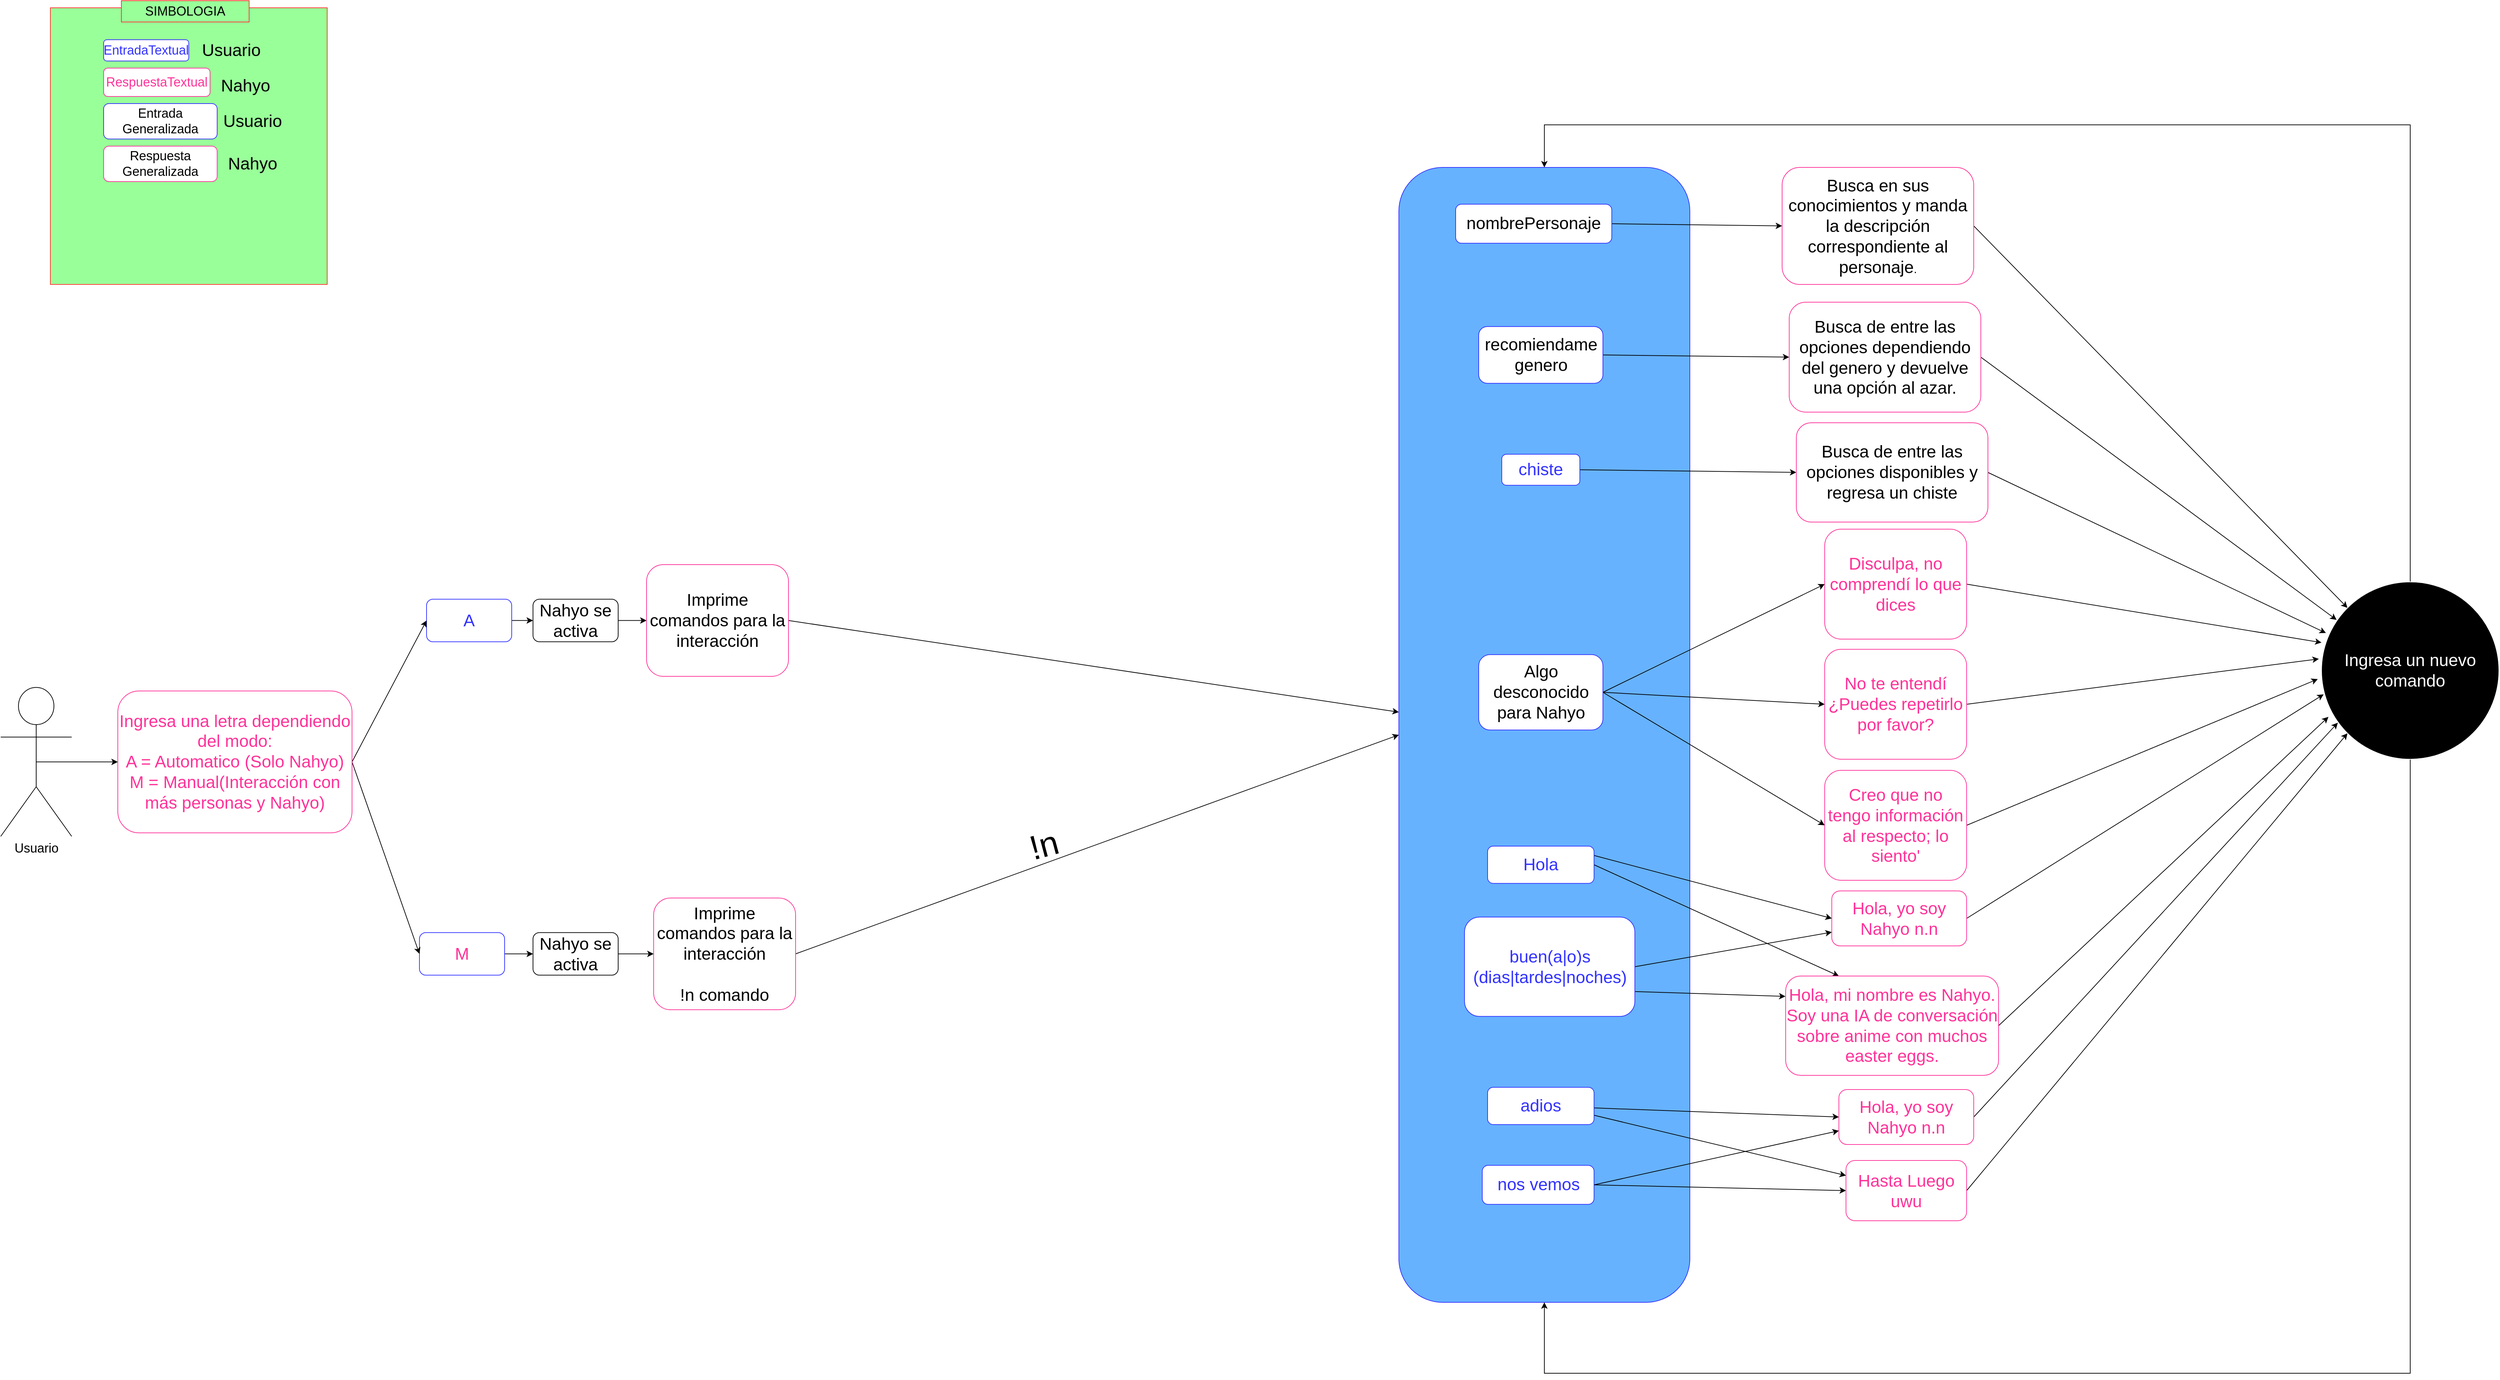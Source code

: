 <mxfile version="18.2.0" type="github">
  <diagram id="y0lm4xWFlt4G_mDsejn6" name="Page-1">
    <mxGraphModel dx="5516" dy="2578" grid="1" gridSize="10" guides="1" tooltips="1" connect="1" arrows="1" fold="1" page="1" pageScale="1" pageWidth="1100" pageHeight="1700" math="0" shadow="0">
      <root>
        <mxCell id="0" />
        <mxCell id="1" parent="0" />
        <mxCell id="Rr0noc_8IirMrVHqaUuR-71" value="" style="rounded=1;whiteSpace=wrap;html=1;fontSize=24;fontColor=#FFFFFF;strokeColor=#3333FF;fillColor=#66B2FF;direction=south;" vertex="1" parent="1">
          <mxGeometry x="-380" y="-300" width="410" height="1600" as="geometry" />
        </mxCell>
        <mxCell id="6b0wmNzjnd70WcM3Avmy-1" value="" style="whiteSpace=wrap;html=1;aspect=fixed;labelBackgroundColor=none;fontSize=18;fontColor=#000000;strokeColor=#FF3333;fillColor=#99FF99;" parent="1" vertex="1">
          <mxGeometry x="-2280" y="-525" width="390" height="390" as="geometry" />
        </mxCell>
        <mxCell id="6b0wmNzjnd70WcM3Avmy-2" style="rounded=0;orthogonalLoop=1;jettySize=auto;html=1;entryX=0;entryY=0.5;entryDx=0;entryDy=0;exitX=1;exitY=0.25;exitDx=0;exitDy=0;" parent="1" source="6b0wmNzjnd70WcM3Avmy-4" target="6b0wmNzjnd70WcM3Avmy-8" edge="1">
          <mxGeometry relative="1" as="geometry">
            <mxPoint x="270" y="767.5" as="targetPoint" />
          </mxGeometry>
        </mxCell>
        <mxCell id="6b0wmNzjnd70WcM3Avmy-3" style="rounded=0;orthogonalLoop=1;jettySize=auto;html=1;exitX=1;exitY=0.5;exitDx=0;exitDy=0;entryX=0.25;entryY=0;entryDx=0;entryDy=0;" parent="1" source="6b0wmNzjnd70WcM3Avmy-4" target="6b0wmNzjnd70WcM3Avmy-9" edge="1">
          <mxGeometry relative="1" as="geometry" />
        </mxCell>
        <mxCell id="6b0wmNzjnd70WcM3Avmy-4" value="&lt;div&gt;&lt;font style=&quot;font-size: 24px;&quot; color=&quot;#3333FF&quot;&gt;Hola&lt;/font&gt;&lt;/div&gt;" style="rounded=1;whiteSpace=wrap;html=1;strokeColor=#3333FF;" parent="1" vertex="1">
          <mxGeometry x="-255" y="656.88" width="150" height="52.5" as="geometry" />
        </mxCell>
        <mxCell id="6b0wmNzjnd70WcM3Avmy-5" style="rounded=0;orthogonalLoop=1;jettySize=auto;html=1;exitX=1;exitY=0.75;exitDx=0;exitDy=0;entryX=-0.001;entryY=0.205;entryDx=0;entryDy=0;entryPerimeter=0;" parent="1" source="6b0wmNzjnd70WcM3Avmy-7" target="6b0wmNzjnd70WcM3Avmy-9" edge="1">
          <mxGeometry relative="1" as="geometry" />
        </mxCell>
        <mxCell id="6b0wmNzjnd70WcM3Avmy-6" style="edgeStyle=none;rounded=0;orthogonalLoop=1;jettySize=auto;html=1;exitX=1;exitY=0.5;exitDx=0;exitDy=0;entryX=0;entryY=0.75;entryDx=0;entryDy=0;" parent="1" source="6b0wmNzjnd70WcM3Avmy-7" target="6b0wmNzjnd70WcM3Avmy-8" edge="1">
          <mxGeometry relative="1" as="geometry" />
        </mxCell>
        <mxCell id="6b0wmNzjnd70WcM3Avmy-7" value="&lt;font style=&quot;font-size: 24px;&quot; color=&quot;#3333FF&quot;&gt;buen(a|o)s (dias|tardes|noches)&lt;/font&gt;" style="rounded=1;whiteSpace=wrap;html=1;strokeColor=#3333FF;" parent="1" vertex="1">
          <mxGeometry x="-287.5" y="756.88" width="240" height="140" as="geometry" />
        </mxCell>
        <mxCell id="Rr0noc_8IirMrVHqaUuR-65" style="edgeStyle=none;rounded=0;orthogonalLoop=1;jettySize=auto;html=1;exitX=1;exitY=0.5;exitDx=0;exitDy=0;fontSize=24;fontColor=#FFFFFF;entryX=0.012;entryY=0.634;entryDx=0;entryDy=0;entryPerimeter=0;" edge="1" parent="1" source="6b0wmNzjnd70WcM3Avmy-8" target="Rr0noc_8IirMrVHqaUuR-58">
          <mxGeometry relative="1" as="geometry">
            <mxPoint x="900" y="300" as="targetPoint" />
          </mxGeometry>
        </mxCell>
        <mxCell id="6b0wmNzjnd70WcM3Avmy-8" value="&lt;font style=&quot;font-size: 24px;&quot; color=&quot;#FF3399&quot;&gt;Hola, yo soy Nahyo n.n&lt;/font&gt;" style="rounded=1;whiteSpace=wrap;html=1;strokeColor=#FF3399;" parent="1" vertex="1">
          <mxGeometry x="230" y="720" width="190" height="77.5" as="geometry" />
        </mxCell>
        <mxCell id="Rr0noc_8IirMrVHqaUuR-66" style="edgeStyle=none;rounded=0;orthogonalLoop=1;jettySize=auto;html=1;exitX=1;exitY=0.5;exitDx=0;exitDy=0;entryX=0.039;entryY=0.761;entryDx=0;entryDy=0;entryPerimeter=0;fontSize=24;fontColor=#FFFFFF;" edge="1" parent="1" source="6b0wmNzjnd70WcM3Avmy-9" target="Rr0noc_8IirMrVHqaUuR-58">
          <mxGeometry relative="1" as="geometry" />
        </mxCell>
        <mxCell id="6b0wmNzjnd70WcM3Avmy-9" value="&lt;font style=&quot;font-size: 24px;&quot; color=&quot;#FF3399&quot;&gt;Hola, mi nombre es Nahyo. Soy una IA de conversación sobre anime con muchos easter eggs.&lt;/font&gt;" style="rounded=1;whiteSpace=wrap;html=1;strokeColor=#FF3399;" parent="1" vertex="1">
          <mxGeometry x="165" y="840" width="300" height="140" as="geometry" />
        </mxCell>
        <mxCell id="6b0wmNzjnd70WcM3Avmy-10" value="&lt;font style=&quot;font-size: 18px;&quot; color=&quot;#3333FF&quot;&gt;EntradaTextual&lt;/font&gt; " style="rounded=1;whiteSpace=wrap;html=1;strokeColor=#3333FF;fillColor=#FFFFFF;" parent="1" vertex="1">
          <mxGeometry x="-2205" y="-480" width="120" height="30" as="geometry" />
        </mxCell>
        <mxCell id="6b0wmNzjnd70WcM3Avmy-11" value="&lt;font style=&quot;font-size: 24px;&quot;&gt;Usuario&lt;/font&gt;" style="text;html=1;strokeColor=none;fillColor=none;align=center;verticalAlign=middle;whiteSpace=wrap;rounded=0;" parent="1" vertex="1">
          <mxGeometry x="-2055" y="-480" width="60" height="30" as="geometry" />
        </mxCell>
        <mxCell id="6b0wmNzjnd70WcM3Avmy-12" value="&lt;font style=&quot;font-size: 18px;&quot; color=&quot;#FF3399&quot;&gt;RespuestaTextual&lt;/font&gt;" style="rounded=1;whiteSpace=wrap;html=1;strokeColor=#FF3399;fillColor=#FFFFFF;" parent="1" vertex="1">
          <mxGeometry x="-2205" y="-440" width="150" height="40" as="geometry" />
        </mxCell>
        <mxCell id="6b0wmNzjnd70WcM3Avmy-13" value="&lt;font style=&quot;font-size: 24px;&quot;&gt;Nahyo&lt;/font&gt;" style="text;html=1;strokeColor=none;fillColor=none;align=center;verticalAlign=middle;whiteSpace=wrap;rounded=0;" parent="1" vertex="1">
          <mxGeometry x="-2035" y="-430" width="60" height="30" as="geometry" />
        </mxCell>
        <mxCell id="6b0wmNzjnd70WcM3Avmy-14" value="&lt;font style=&quot;font-size: 18px;&quot;&gt;Entrada Generalizada&lt;/font&gt;" style="rounded=1;whiteSpace=wrap;html=1;strokeColor=#3333FF;fillColor=#FFFFFF;" parent="1" vertex="1">
          <mxGeometry x="-2205" y="-390" width="160" height="50" as="geometry" />
        </mxCell>
        <mxCell id="6b0wmNzjnd70WcM3Avmy-16" value="&lt;font style=&quot;font-size: 18px;&quot;&gt;Respuesta Generalizada&lt;/font&gt;" style="rounded=1;whiteSpace=wrap;html=1;strokeColor=#FF3399;fillColor=#FFFFFF;" parent="1" vertex="1">
          <mxGeometry x="-2205" y="-330" width="160" height="50" as="geometry" />
        </mxCell>
        <mxCell id="6b0wmNzjnd70WcM3Avmy-17" value="&lt;font style=&quot;font-size: 24px;&quot;&gt;Nahyo&lt;/font&gt;" style="text;html=1;strokeColor=none;fillColor=none;align=center;verticalAlign=middle;whiteSpace=wrap;rounded=0;" parent="1" vertex="1">
          <mxGeometry x="-2025" y="-320" width="60" height="30" as="geometry" />
        </mxCell>
        <mxCell id="6b0wmNzjnd70WcM3Avmy-18" value="SIMBOLOGIA" style="text;html=1;strokeColor=#FF3333;fillColor=#99FF99;align=center;verticalAlign=middle;whiteSpace=wrap;rounded=0;labelBackgroundColor=none;fontSize=18;fontColor=#000000;" parent="1" vertex="1">
          <mxGeometry x="-2180" y="-535" width="180" height="30" as="geometry" />
        </mxCell>
        <mxCell id="6b0wmNzjnd70WcM3Avmy-19" style="edgeStyle=none;rounded=0;orthogonalLoop=1;jettySize=auto;html=1;exitX=1;exitY=0.5;exitDx=0;exitDy=0;entryX=0;entryY=0.5;entryDx=0;entryDy=0;fontSize=18;" parent="1" source="6b0wmNzjnd70WcM3Avmy-20" target="6b0wmNzjnd70WcM3Avmy-21" edge="1">
          <mxGeometry relative="1" as="geometry" />
        </mxCell>
        <mxCell id="6b0wmNzjnd70WcM3Avmy-20" value="&lt;font style=&quot;font-size: 24px;&quot;&gt;nombrePersonaje&lt;/font&gt;" style="rounded=1;whiteSpace=wrap;html=1;strokeColor=#3333FF;" parent="1" vertex="1">
          <mxGeometry x="-300" y="-248.12" width="220" height="55" as="geometry" />
        </mxCell>
        <mxCell id="Rr0noc_8IirMrVHqaUuR-59" style="edgeStyle=none;rounded=0;orthogonalLoop=1;jettySize=auto;html=1;exitX=1;exitY=0.5;exitDx=0;exitDy=0;entryX=0;entryY=0;entryDx=0;entryDy=0;fontSize=24;fontColor=#FFFFFF;" edge="1" parent="1" source="6b0wmNzjnd70WcM3Avmy-21" target="Rr0noc_8IirMrVHqaUuR-58">
          <mxGeometry relative="1" as="geometry" />
        </mxCell>
        <mxCell id="6b0wmNzjnd70WcM3Avmy-21" value="&lt;div&gt;&lt;font style=&quot;font-size: 24px;&quot;&gt;Busca en sus conocimientos y manda la descripción correspondiente al personaje&lt;/font&gt;&lt;font size=&quot;3&quot;&gt;.&lt;/font&gt;&lt;/div&gt;" style="rounded=1;whiteSpace=wrap;html=1;strokeColor=#FF3399;" parent="1" vertex="1">
          <mxGeometry x="160" y="-300" width="270" height="165" as="geometry" />
        </mxCell>
        <mxCell id="F1ygYG-BHUm1ro31WrMz-1" style="edgeStyle=none;rounded=0;orthogonalLoop=1;jettySize=auto;html=1;exitX=1;exitY=0.5;exitDx=0;exitDy=0;entryX=0;entryY=0.5;entryDx=0;entryDy=0;fontSize=18;" parent="1" source="F1ygYG-BHUm1ro31WrMz-2" target="F1ygYG-BHUm1ro31WrMz-3" edge="1">
          <mxGeometry relative="1" as="geometry" />
        </mxCell>
        <mxCell id="F1ygYG-BHUm1ro31WrMz-2" value="&lt;font style=&quot;font-size: 24px;&quot;&gt;recomiendame genero&lt;/font&gt;" style="rounded=1;whiteSpace=wrap;html=1;strokeColor=#3333FF;" parent="1" vertex="1">
          <mxGeometry x="-267.5" y="-75.62" width="175" height="80" as="geometry" />
        </mxCell>
        <mxCell id="Rr0noc_8IirMrVHqaUuR-60" style="edgeStyle=none;rounded=0;orthogonalLoop=1;jettySize=auto;html=1;exitX=1;exitY=0.5;exitDx=0;exitDy=0;fontSize=24;fontColor=#FFFFFF;entryX=0.085;entryY=0.214;entryDx=0;entryDy=0;entryPerimeter=0;" edge="1" parent="1" source="F1ygYG-BHUm1ro31WrMz-3" target="Rr0noc_8IirMrVHqaUuR-58">
          <mxGeometry relative="1" as="geometry" />
        </mxCell>
        <mxCell id="F1ygYG-BHUm1ro31WrMz-3" value="&lt;font style=&quot;font-size: 24px;&quot;&gt;Busca de entre las opciones dependiendo del genero y devuelve una opción al azar.&lt;/font&gt;" style="rounded=1;whiteSpace=wrap;html=1;strokeColor=#FF3399;" parent="1" vertex="1">
          <mxGeometry x="170" y="-110" width="270" height="155" as="geometry" />
        </mxCell>
        <mxCell id="F1ygYG-BHUm1ro31WrMz-36" style="edgeStyle=none;rounded=0;orthogonalLoop=1;jettySize=auto;html=1;exitX=0.5;exitY=0.5;exitDx=0;exitDy=0;exitPerimeter=0;fontSize=24;entryX=0;entryY=0.5;entryDx=0;entryDy=0;" parent="1" source="F1ygYG-BHUm1ro31WrMz-7" target="F1ygYG-BHUm1ro31WrMz-35" edge="1">
          <mxGeometry relative="1" as="geometry">
            <mxPoint x="-1900" y="558.75" as="targetPoint" />
          </mxGeometry>
        </mxCell>
        <mxCell id="F1ygYG-BHUm1ro31WrMz-7" value="Usuario" style="shape=umlActor;verticalLabelPosition=bottom;verticalAlign=top;html=1;outlineConnect=0;fontSize=18;" parent="1" vertex="1">
          <mxGeometry x="-2350" y="433.13" width="100" height="210" as="geometry" />
        </mxCell>
        <mxCell id="F1ygYG-BHUm1ro31WrMz-10" value="&lt;font style=&quot;font-size: 24px;&quot;&gt;Usuario&lt;/font&gt;" style="text;html=1;strokeColor=none;fillColor=none;align=center;verticalAlign=middle;whiteSpace=wrap;rounded=0;" parent="1" vertex="1">
          <mxGeometry x="-2025" y="-380" width="60" height="30" as="geometry" />
        </mxCell>
        <mxCell id="F1ygYG-BHUm1ro31WrMz-25" style="edgeStyle=none;rounded=0;orthogonalLoop=1;jettySize=auto;html=1;exitX=1;exitY=0.5;exitDx=0;exitDy=0;entryX=0;entryY=0.5;entryDx=0;entryDy=0;fontSize=24;" parent="1" source="F1ygYG-BHUm1ro31WrMz-14" target="F1ygYG-BHUm1ro31WrMz-19" edge="1">
          <mxGeometry relative="1" as="geometry" />
        </mxCell>
        <mxCell id="F1ygYG-BHUm1ro31WrMz-14" value="&lt;font color=&quot;#3333FF&quot;&gt;A&lt;/font&gt;" style="rounded=1;whiteSpace=wrap;html=1;fontSize=24;strokeColor=#3333FF;" parent="1" vertex="1">
          <mxGeometry x="-1750" y="308.75" width="120" height="60" as="geometry" />
        </mxCell>
        <mxCell id="F1ygYG-BHUm1ro31WrMz-24" style="edgeStyle=none;rounded=0;orthogonalLoop=1;jettySize=auto;html=1;exitX=1;exitY=0.5;exitDx=0;exitDy=0;entryX=0;entryY=0.5;entryDx=0;entryDy=0;fontSize=24;" parent="1" source="F1ygYG-BHUm1ro31WrMz-15" target="F1ygYG-BHUm1ro31WrMz-23" edge="1">
          <mxGeometry relative="1" as="geometry" />
        </mxCell>
        <mxCell id="F1ygYG-BHUm1ro31WrMz-15" value="&lt;font color=&quot;#FF3399&quot;&gt;M&lt;/font&gt;" style="rounded=1;whiteSpace=wrap;html=1;fontSize=24;strokeColor=#3333FF;" parent="1" vertex="1">
          <mxGeometry x="-1760" y="778.75" width="120" height="60" as="geometry" />
        </mxCell>
        <mxCell id="Rr0noc_8IirMrVHqaUuR-5" style="edgeStyle=none;rounded=0;orthogonalLoop=1;jettySize=auto;html=1;exitX=1;exitY=0.5;exitDx=0;exitDy=0;fontSize=24;entryX=0;entryY=0.5;entryDx=0;entryDy=0;" edge="1" parent="1" source="F1ygYG-BHUm1ro31WrMz-19" target="Rr0noc_8IirMrVHqaUuR-1">
          <mxGeometry relative="1" as="geometry">
            <mxPoint x="-1120" y="308.75" as="targetPoint" />
          </mxGeometry>
        </mxCell>
        <mxCell id="F1ygYG-BHUm1ro31WrMz-19" value="Nahyo se activa" style="rounded=1;whiteSpace=wrap;html=1;fontSize=24;" parent="1" vertex="1">
          <mxGeometry x="-1600" y="308.75" width="120" height="60" as="geometry" />
        </mxCell>
        <mxCell id="Rr0noc_8IirMrVHqaUuR-3" style="edgeStyle=none;rounded=0;orthogonalLoop=1;jettySize=auto;html=1;exitX=1;exitY=0.5;exitDx=0;exitDy=0;entryX=0;entryY=0.5;entryDx=0;entryDy=0;fontSize=24;" edge="1" parent="1" source="F1ygYG-BHUm1ro31WrMz-23" target="Rr0noc_8IirMrVHqaUuR-6">
          <mxGeometry relative="1" as="geometry" />
        </mxCell>
        <mxCell id="F1ygYG-BHUm1ro31WrMz-23" value="Nahyo se activa" style="rounded=1;whiteSpace=wrap;html=1;fontSize=24;" parent="1" vertex="1">
          <mxGeometry x="-1600" y="778.75" width="120" height="60" as="geometry" />
        </mxCell>
        <mxCell id="F1ygYG-BHUm1ro31WrMz-37" style="edgeStyle=none;rounded=0;orthogonalLoop=1;jettySize=auto;html=1;exitX=1;exitY=0.5;exitDx=0;exitDy=0;entryX=0;entryY=0.5;entryDx=0;entryDy=0;fontSize=24;" parent="1" source="F1ygYG-BHUm1ro31WrMz-35" target="F1ygYG-BHUm1ro31WrMz-14" edge="1">
          <mxGeometry relative="1" as="geometry" />
        </mxCell>
        <mxCell id="F1ygYG-BHUm1ro31WrMz-38" style="edgeStyle=none;rounded=0;orthogonalLoop=1;jettySize=auto;html=1;exitX=1;exitY=0.5;exitDx=0;exitDy=0;entryX=0;entryY=0.5;entryDx=0;entryDy=0;fontSize=24;" parent="1" source="F1ygYG-BHUm1ro31WrMz-35" target="F1ygYG-BHUm1ro31WrMz-15" edge="1">
          <mxGeometry relative="1" as="geometry" />
        </mxCell>
        <mxCell id="F1ygYG-BHUm1ro31WrMz-35" value="&lt;div&gt;&lt;font style=&quot;font-size: 24px;&quot; color=&quot;#FF3399&quot;&gt;Ingresa una letra dependiendo del modo:&lt;/font&gt;&lt;/div&gt;&lt;div&gt;&lt;font style=&quot;font-size: 24px;&quot; color=&quot;#FF3399&quot;&gt;A = Automatico (Solo Nahyo)&lt;br&gt;&lt;/font&gt;&lt;/div&gt;&lt;div&gt;&lt;font style=&quot;font-size: 24px;&quot; color=&quot;#FF3399&quot;&gt;M = Manual(Interacción con más personas y Nahyo)&lt;/font&gt;&lt;font color=&quot;#FF3399&quot;&gt;&lt;br&gt;&lt;/font&gt;&lt;/div&gt;" style="rounded=1;whiteSpace=wrap;html=1;strokeColor=#FF3399;" parent="1" vertex="1">
          <mxGeometry x="-2185" y="438.13" width="330" height="200" as="geometry" />
        </mxCell>
        <mxCell id="Rr0noc_8IirMrVHqaUuR-75" style="edgeStyle=none;rounded=0;orthogonalLoop=1;jettySize=auto;html=1;exitX=1;exitY=0.5;exitDx=0;exitDy=0;fontSize=48;fontColor=#000000;entryX=0.48;entryY=1;entryDx=0;entryDy=0;entryPerimeter=0;" edge="1" parent="1" source="Rr0noc_8IirMrVHqaUuR-1" target="Rr0noc_8IirMrVHqaUuR-71">
          <mxGeometry relative="1" as="geometry" />
        </mxCell>
        <mxCell id="Rr0noc_8IirMrVHqaUuR-1" value="&lt;font style=&quot;font-size: 24px;&quot;&gt;Imprime comandos para la interacción&lt;/font&gt;" style="rounded=1;whiteSpace=wrap;html=1;strokeColor=#FF3399;" vertex="1" parent="1">
          <mxGeometry x="-1440" y="260" width="200" height="157.5" as="geometry" />
        </mxCell>
        <mxCell id="Rr0noc_8IirMrVHqaUuR-72" style="rounded=0;orthogonalLoop=1;jettySize=auto;html=1;exitX=1;exitY=0.5;exitDx=0;exitDy=0;fontSize=24;fontColor=#FFFFFF;entryX=0.5;entryY=1;entryDx=0;entryDy=0;" edge="1" parent="1" source="Rr0noc_8IirMrVHqaUuR-6" target="Rr0noc_8IirMrVHqaUuR-71">
          <mxGeometry relative="1" as="geometry" />
        </mxCell>
        <mxCell id="Rr0noc_8IirMrVHqaUuR-6" value="&lt;div&gt;&lt;font style=&quot;font-size: 24px;&quot;&gt;Imprime comandos para la interacción&lt;/font&gt;&lt;/div&gt;&lt;div&gt;&lt;font style=&quot;font-size: 24px;&quot;&gt;&lt;br&gt;&lt;/font&gt;&lt;/div&gt;&lt;div&gt;&lt;font style=&quot;font-size: 24px;&quot;&gt;!n comando &lt;br&gt;&lt;/font&gt;&lt;/div&gt;" style="rounded=1;whiteSpace=wrap;html=1;strokeColor=#FF3399;" vertex="1" parent="1">
          <mxGeometry x="-1430" y="730" width="200" height="157.5" as="geometry" />
        </mxCell>
        <mxCell id="Rr0noc_8IirMrVHqaUuR-10" style="edgeStyle=none;rounded=0;orthogonalLoop=1;jettySize=auto;html=1;exitX=1;exitY=0.5;exitDx=0;exitDy=0;entryX=0;entryY=0.5;entryDx=0;entryDy=0;fontSize=18;" edge="1" parent="1" source="Rr0noc_8IirMrVHqaUuR-11" target="Rr0noc_8IirMrVHqaUuR-12">
          <mxGeometry relative="1" as="geometry" />
        </mxCell>
        <mxCell id="Rr0noc_8IirMrVHqaUuR-11" value="&lt;font style=&quot;font-size: 24px;&quot; color=&quot;#3333FF&quot;&gt;chiste&lt;/font&gt;" style="rounded=1;whiteSpace=wrap;html=1;strokeColor=#3333FF;" vertex="1" parent="1">
          <mxGeometry x="-235" y="104.38" width="110" height="43.75" as="geometry" />
        </mxCell>
        <mxCell id="Rr0noc_8IirMrVHqaUuR-61" style="edgeStyle=none;rounded=0;orthogonalLoop=1;jettySize=auto;html=1;exitX=1;exitY=0.5;exitDx=0;exitDy=0;fontSize=24;fontColor=#FFFFFF;entryX=0.025;entryY=0.288;entryDx=0;entryDy=0;entryPerimeter=0;" edge="1" parent="1" source="Rr0noc_8IirMrVHqaUuR-12" target="Rr0noc_8IirMrVHqaUuR-58">
          <mxGeometry relative="1" as="geometry" />
        </mxCell>
        <mxCell id="Rr0noc_8IirMrVHqaUuR-12" value="&lt;font style=&quot;font-size: 24px;&quot;&gt;Busca de entre las opciones disponibles y regresa un chiste&lt;br&gt;&lt;/font&gt;" style="rounded=1;whiteSpace=wrap;html=1;strokeColor=#FF3399;" vertex="1" parent="1">
          <mxGeometry x="180" y="60.0" width="270" height="140" as="geometry" />
        </mxCell>
        <mxCell id="Rr0noc_8IirMrVHqaUuR-14" style="edgeStyle=none;rounded=0;orthogonalLoop=1;jettySize=auto;html=1;exitX=1;exitY=0.5;exitDx=0;exitDy=0;entryX=0;entryY=0.5;entryDx=0;entryDy=0;fontSize=18;" edge="1" parent="1" source="Rr0noc_8IirMrVHqaUuR-15" target="Rr0noc_8IirMrVHqaUuR-16">
          <mxGeometry relative="1" as="geometry" />
        </mxCell>
        <mxCell id="Rr0noc_8IirMrVHqaUuR-22" style="rounded=0;orthogonalLoop=1;jettySize=auto;html=1;exitX=1;exitY=0.5;exitDx=0;exitDy=0;entryX=0;entryY=0.5;entryDx=0;entryDy=0;fontSize=24;fontColor=#FF3399;" edge="1" parent="1" source="Rr0noc_8IirMrVHqaUuR-15" target="Rr0noc_8IirMrVHqaUuR-21">
          <mxGeometry relative="1" as="geometry" />
        </mxCell>
        <mxCell id="Rr0noc_8IirMrVHqaUuR-26" style="edgeStyle=none;rounded=0;orthogonalLoop=1;jettySize=auto;html=1;exitX=1;exitY=0.5;exitDx=0;exitDy=0;entryX=0;entryY=0.5;entryDx=0;entryDy=0;fontSize=24;fontColor=#FF3399;" edge="1" parent="1" source="Rr0noc_8IirMrVHqaUuR-15" target="Rr0noc_8IirMrVHqaUuR-24">
          <mxGeometry relative="1" as="geometry" />
        </mxCell>
        <mxCell id="Rr0noc_8IirMrVHqaUuR-15" value="&lt;font style=&quot;font-size: 24px;&quot;&gt;Algo desconocido para Nahyo&lt;/font&gt;" style="rounded=1;whiteSpace=wrap;html=1;strokeColor=#3333FF;" vertex="1" parent="1">
          <mxGeometry x="-267.5" y="386.88" width="175" height="106.25" as="geometry" />
        </mxCell>
        <mxCell id="Rr0noc_8IirMrVHqaUuR-63" style="edgeStyle=none;rounded=0;orthogonalLoop=1;jettySize=auto;html=1;exitX=1;exitY=0.5;exitDx=0;exitDy=0;entryX=-0.015;entryY=0.434;entryDx=0;entryDy=0;entryPerimeter=0;fontSize=24;fontColor=#FFFFFF;" edge="1" parent="1" source="Rr0noc_8IirMrVHqaUuR-16" target="Rr0noc_8IirMrVHqaUuR-58">
          <mxGeometry relative="1" as="geometry" />
        </mxCell>
        <mxCell id="Rr0noc_8IirMrVHqaUuR-16" value="&lt;font style=&quot;font-size: 24px;&quot; color=&quot;#FF3399&quot;&gt;No te entendí ¿Puedes repetirlo por favor?&lt;/font&gt;" style="rounded=1;whiteSpace=wrap;html=1;strokeColor=#FF3399;" vertex="1" parent="1">
          <mxGeometry x="220" y="379.38" width="200" height="155" as="geometry" />
        </mxCell>
        <mxCell id="Rr0noc_8IirMrVHqaUuR-64" style="edgeStyle=none;rounded=0;orthogonalLoop=1;jettySize=auto;html=1;exitX=1;exitY=0.5;exitDx=0;exitDy=0;entryX=-0.021;entryY=0.548;entryDx=0;entryDy=0;fontSize=24;fontColor=#FFFFFF;entryPerimeter=0;" edge="1" parent="1" source="Rr0noc_8IirMrVHqaUuR-21" target="Rr0noc_8IirMrVHqaUuR-58">
          <mxGeometry relative="1" as="geometry" />
        </mxCell>
        <mxCell id="Rr0noc_8IirMrVHqaUuR-21" value="&lt;font style=&quot;font-size: 24px;&quot; color=&quot;#FF3399&quot;&gt;Creo que no tengo información al respecto; lo siento&#39;&lt;br&gt;&lt;/font&gt;" style="rounded=1;whiteSpace=wrap;html=1;strokeColor=#FF3399;" vertex="1" parent="1">
          <mxGeometry x="220" y="550" width="200" height="155" as="geometry" />
        </mxCell>
        <mxCell id="Rr0noc_8IirMrVHqaUuR-62" style="edgeStyle=none;rounded=0;orthogonalLoop=1;jettySize=auto;html=1;exitX=1;exitY=0.5;exitDx=0;exitDy=0;entryX=0;entryY=0.342;entryDx=0;entryDy=0;entryPerimeter=0;fontSize=24;fontColor=#FFFFFF;" edge="1" parent="1" source="Rr0noc_8IirMrVHqaUuR-24" target="Rr0noc_8IirMrVHqaUuR-58">
          <mxGeometry relative="1" as="geometry" />
        </mxCell>
        <mxCell id="Rr0noc_8IirMrVHqaUuR-24" value="&lt;font style=&quot;font-size: 24px;&quot; color=&quot;#FF3399&quot;&gt;Disculpa, no comprendí lo que dices&lt;br&gt;&lt;/font&gt;" style="rounded=1;whiteSpace=wrap;html=1;strokeColor=#FF3399;" vertex="1" parent="1">
          <mxGeometry x="220" y="210" width="200" height="155" as="geometry" />
        </mxCell>
        <mxCell id="Rr0noc_8IirMrVHqaUuR-42" style="rounded=0;orthogonalLoop=1;jettySize=auto;html=1;entryX=0;entryY=0.5;entryDx=0;entryDy=0;" edge="1" parent="1" source="Rr0noc_8IirMrVHqaUuR-44" target="Rr0noc_8IirMrVHqaUuR-48">
          <mxGeometry relative="1" as="geometry">
            <mxPoint x="280" y="1077.5" as="targetPoint" />
          </mxGeometry>
        </mxCell>
        <mxCell id="Rr0noc_8IirMrVHqaUuR-43" style="rounded=0;orthogonalLoop=1;jettySize=auto;html=1;exitX=1;exitY=0.75;exitDx=0;exitDy=0;entryX=0;entryY=0.25;entryDx=0;entryDy=0;" edge="1" parent="1" source="Rr0noc_8IirMrVHqaUuR-44" target="Rr0noc_8IirMrVHqaUuR-49">
          <mxGeometry relative="1" as="geometry" />
        </mxCell>
        <mxCell id="Rr0noc_8IirMrVHqaUuR-44" value="&lt;font style=&quot;font-size: 24px;&quot; color=&quot;#3333FF&quot;&gt;adios&lt;/font&gt;" style="rounded=1;whiteSpace=wrap;html=1;strokeColor=#3333FF;" vertex="1" parent="1">
          <mxGeometry x="-255" y="996.88" width="150" height="52.5" as="geometry" />
        </mxCell>
        <mxCell id="Rr0noc_8IirMrVHqaUuR-45" style="rounded=0;orthogonalLoop=1;jettySize=auto;html=1;exitX=1;exitY=0.5;exitDx=0;exitDy=0;entryX=0;entryY=0.5;entryDx=0;entryDy=0;" edge="1" parent="1" source="Rr0noc_8IirMrVHqaUuR-47" target="Rr0noc_8IirMrVHqaUuR-49">
          <mxGeometry relative="1" as="geometry" />
        </mxCell>
        <mxCell id="Rr0noc_8IirMrVHqaUuR-46" style="edgeStyle=none;rounded=0;orthogonalLoop=1;jettySize=auto;html=1;exitX=1;exitY=0.5;exitDx=0;exitDy=0;entryX=0;entryY=0.75;entryDx=0;entryDy=0;" edge="1" parent="1" source="Rr0noc_8IirMrVHqaUuR-47" target="Rr0noc_8IirMrVHqaUuR-48">
          <mxGeometry relative="1" as="geometry" />
        </mxCell>
        <mxCell id="Rr0noc_8IirMrVHqaUuR-47" value="&lt;font style=&quot;font-size: 24px;&quot; color=&quot;#3333FF&quot;&gt;nos vemos&lt;br&gt;&lt;/font&gt;" style="rounded=1;whiteSpace=wrap;html=1;strokeColor=#3333FF;" vertex="1" parent="1">
          <mxGeometry x="-262.5" y="1106.88" width="157.5" height="55" as="geometry" />
        </mxCell>
        <mxCell id="Rr0noc_8IirMrVHqaUuR-67" style="edgeStyle=none;rounded=0;orthogonalLoop=1;jettySize=auto;html=1;exitX=1;exitY=0.5;exitDx=0;exitDy=0;entryX=0.092;entryY=0.794;entryDx=0;entryDy=0;fontSize=24;fontColor=#FFFFFF;entryPerimeter=0;" edge="1" parent="1" source="Rr0noc_8IirMrVHqaUuR-48" target="Rr0noc_8IirMrVHqaUuR-58">
          <mxGeometry relative="1" as="geometry" />
        </mxCell>
        <mxCell id="Rr0noc_8IirMrVHqaUuR-48" value="&lt;font style=&quot;font-size: 24px;&quot; color=&quot;#FF3399&quot;&gt;Hola, yo soy Nahyo n.n&lt;/font&gt;" style="rounded=1;whiteSpace=wrap;html=1;strokeColor=#FF3399;" vertex="1" parent="1">
          <mxGeometry x="240" y="1000" width="190" height="77.5" as="geometry" />
        </mxCell>
        <mxCell id="Rr0noc_8IirMrVHqaUuR-68" style="edgeStyle=none;rounded=0;orthogonalLoop=1;jettySize=auto;html=1;exitX=1;exitY=0.5;exitDx=0;exitDy=0;fontSize=24;fontColor=#FFFFFF;entryX=0;entryY=1;entryDx=0;entryDy=0;" edge="1" parent="1" source="Rr0noc_8IirMrVHqaUuR-49" target="Rr0noc_8IirMrVHqaUuR-58">
          <mxGeometry relative="1" as="geometry" />
        </mxCell>
        <mxCell id="Rr0noc_8IirMrVHqaUuR-49" value="&lt;font style=&quot;font-size: 24px;&quot; color=&quot;#FF3399&quot;&gt;Hasta Luego uwu&lt;br&gt;&lt;/font&gt;" style="rounded=1;whiteSpace=wrap;html=1;strokeColor=#FF3399;" vertex="1" parent="1">
          <mxGeometry x="250" y="1100" width="170" height="85" as="geometry" />
        </mxCell>
        <mxCell id="Rr0noc_8IirMrVHqaUuR-69" style="edgeStyle=orthogonalEdgeStyle;rounded=0;orthogonalLoop=1;jettySize=auto;html=1;exitX=0.5;exitY=0;exitDx=0;exitDy=0;entryX=0;entryY=0.5;entryDx=0;entryDy=0;fontSize=24;fontColor=#FFFFFF;" edge="1" parent="1" source="Rr0noc_8IirMrVHqaUuR-58" target="Rr0noc_8IirMrVHqaUuR-71">
          <mxGeometry relative="1" as="geometry">
            <Array as="points">
              <mxPoint x="1045" y="-360" />
              <mxPoint x="-175" y="-360" />
            </Array>
          </mxGeometry>
        </mxCell>
        <mxCell id="Rr0noc_8IirMrVHqaUuR-70" style="edgeStyle=orthogonalEdgeStyle;rounded=0;orthogonalLoop=1;jettySize=auto;html=1;exitX=0.5;exitY=1;exitDx=0;exitDy=0;entryX=1;entryY=0.5;entryDx=0;entryDy=0;fontSize=24;fontColor=#FFFFFF;" edge="1" parent="1" source="Rr0noc_8IirMrVHqaUuR-58" target="Rr0noc_8IirMrVHqaUuR-71">
          <mxGeometry relative="1" as="geometry">
            <Array as="points">
              <mxPoint x="1045" y="1400" />
              <mxPoint x="-175" y="1400" />
            </Array>
          </mxGeometry>
        </mxCell>
        <mxCell id="Rr0noc_8IirMrVHqaUuR-58" value="&lt;font color=&quot;#FFFFFF&quot;&gt;Ingresa un nuevo comando&lt;/font&gt;" style="ellipse;whiteSpace=wrap;html=1;aspect=fixed;fontSize=24;fontColor=#3333FF;strokeColor=#FFFFFF;fillColor=#000000;" vertex="1" parent="1">
          <mxGeometry x="920" y="284.38" width="250" height="250" as="geometry" />
        </mxCell>
        <mxCell id="Rr0noc_8IirMrVHqaUuR-74" value="&lt;font style=&quot;font-size: 48px;&quot; color=&quot;#000000&quot;&gt;!n&lt;/font&gt;" style="text;html=1;strokeColor=none;fillColor=none;align=center;verticalAlign=middle;whiteSpace=wrap;rounded=0;fontSize=24;fontColor=#FFFFFF;rotation=-15;" vertex="1" parent="1">
          <mxGeometry x="-950" y="620" width="140" height="70" as="geometry" />
        </mxCell>
      </root>
    </mxGraphModel>
  </diagram>
</mxfile>
